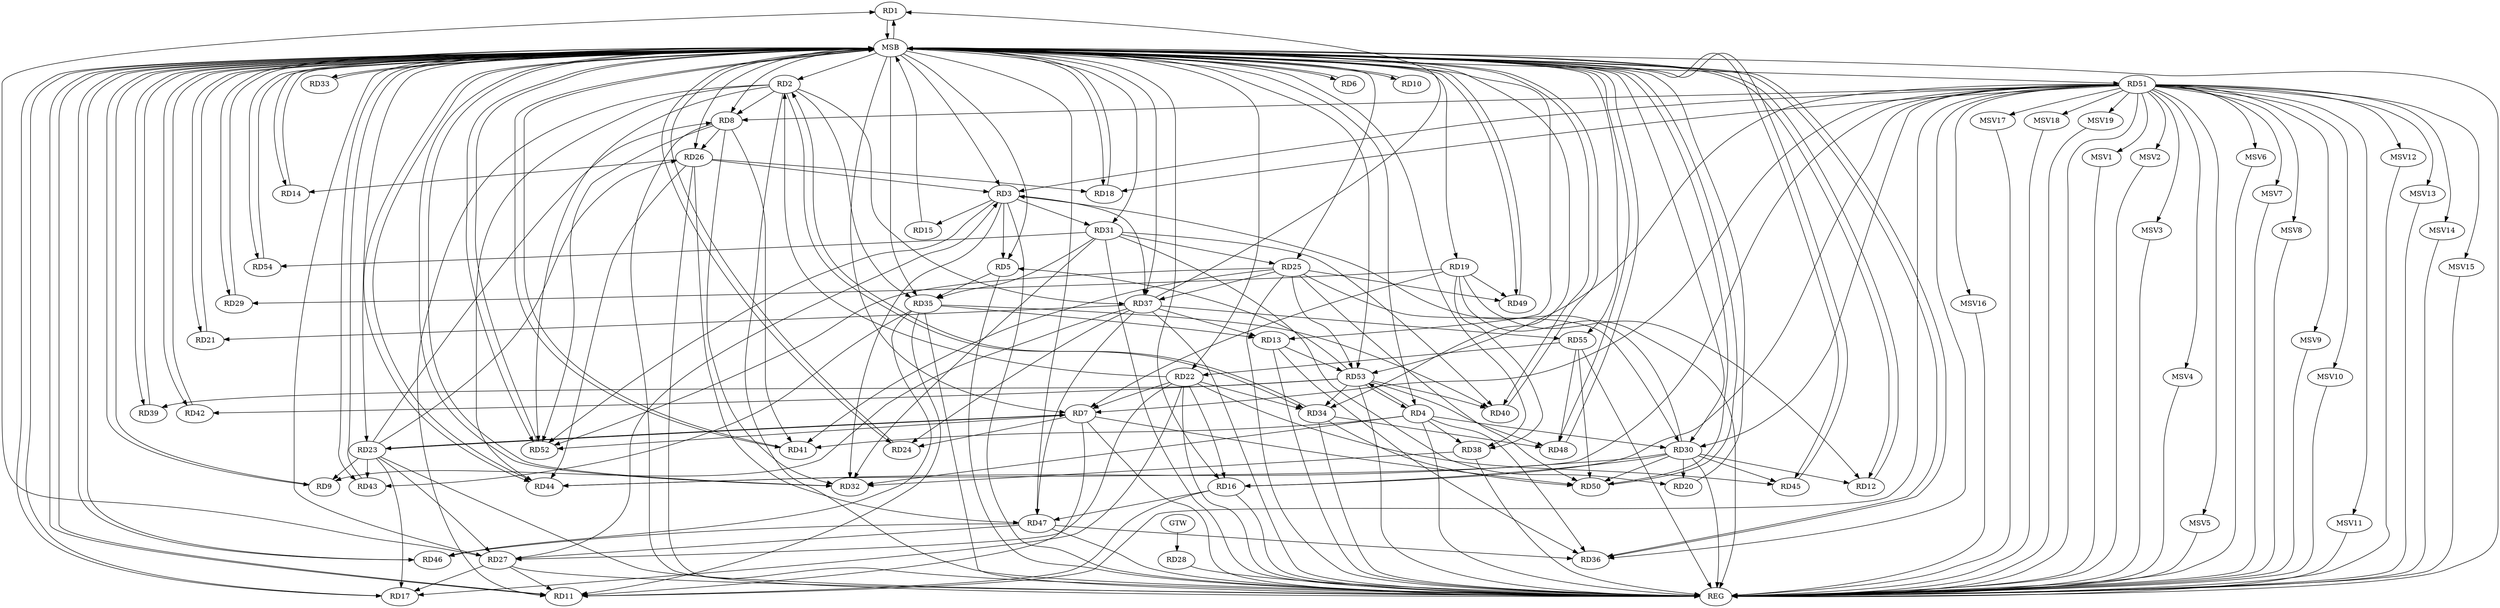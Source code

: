 strict digraph G {
  RD1 [ label="RD1" ];
  RD2 [ label="RD2" ];
  RD3 [ label="RD3" ];
  RD4 [ label="RD4" ];
  RD5 [ label="RD5" ];
  RD6 [ label="RD6" ];
  RD7 [ label="RD7" ];
  RD8 [ label="RD8" ];
  RD9 [ label="RD9" ];
  RD10 [ label="RD10" ];
  RD11 [ label="RD11" ];
  RD12 [ label="RD12" ];
  RD13 [ label="RD13" ];
  RD14 [ label="RD14" ];
  RD15 [ label="RD15" ];
  RD16 [ label="RD16" ];
  RD17 [ label="RD17" ];
  RD18 [ label="RD18" ];
  RD19 [ label="RD19" ];
  RD20 [ label="RD20" ];
  RD21 [ label="RD21" ];
  RD22 [ label="RD22" ];
  RD23 [ label="RD23" ];
  RD24 [ label="RD24" ];
  RD25 [ label="RD25" ];
  RD26 [ label="RD26" ];
  RD27 [ label="RD27" ];
  RD28 [ label="RD28" ];
  RD29 [ label="RD29" ];
  RD30 [ label="RD30" ];
  RD31 [ label="RD31" ];
  RD32 [ label="RD32" ];
  RD33 [ label="RD33" ];
  RD34 [ label="RD34" ];
  RD35 [ label="RD35" ];
  RD36 [ label="RD36" ];
  RD37 [ label="RD37" ];
  RD38 [ label="RD38" ];
  RD39 [ label="RD39" ];
  RD40 [ label="RD40" ];
  RD41 [ label="RD41" ];
  RD42 [ label="RD42" ];
  RD43 [ label="RD43" ];
  RD44 [ label="RD44" ];
  RD45 [ label="RD45" ];
  RD46 [ label="RD46" ];
  RD47 [ label="RD47" ];
  RD48 [ label="RD48" ];
  RD49 [ label="RD49" ];
  RD50 [ label="RD50" ];
  RD51 [ label="RD51" ];
  RD52 [ label="RD52" ];
  RD53 [ label="RD53" ];
  RD54 [ label="RD54" ];
  RD55 [ label="RD55" ];
  GTW [ label="GTW" ];
  REG [ label="REG" ];
  MSB [ label="MSB" ];
  MSV1 [ label="MSV1" ];
  MSV2 [ label="MSV2" ];
  MSV3 [ label="MSV3" ];
  MSV4 [ label="MSV4" ];
  MSV5 [ label="MSV5" ];
  MSV6 [ label="MSV6" ];
  MSV7 [ label="MSV7" ];
  MSV8 [ label="MSV8" ];
  MSV9 [ label="MSV9" ];
  MSV10 [ label="MSV10" ];
  MSV11 [ label="MSV11" ];
  MSV12 [ label="MSV12" ];
  MSV13 [ label="MSV13" ];
  MSV14 [ label="MSV14" ];
  MSV15 [ label="MSV15" ];
  MSV16 [ label="MSV16" ];
  MSV17 [ label="MSV17" ];
  MSV18 [ label="MSV18" ];
  MSV19 [ label="MSV19" ];
  RD27 -> RD1;
  RD37 -> RD1;
  RD2 -> RD8;
  RD2 -> RD11;
  RD22 -> RD2;
  RD2 -> RD34;
  RD34 -> RD2;
  RD2 -> RD35;
  RD2 -> RD37;
  RD2 -> RD44;
  RD2 -> RD52;
  RD3 -> RD5;
  RD3 -> RD15;
  RD26 -> RD3;
  RD27 -> RD3;
  RD30 -> RD3;
  RD3 -> RD31;
  RD3 -> RD32;
  RD3 -> RD37;
  RD51 -> RD3;
  RD3 -> RD52;
  RD4 -> RD30;
  RD4 -> RD32;
  RD4 -> RD36;
  RD4 -> RD38;
  RD4 -> RD41;
  RD4 -> RD53;
  RD53 -> RD4;
  RD5 -> RD35;
  RD53 -> RD5;
  RD7 -> RD11;
  RD19 -> RD7;
  RD22 -> RD7;
  RD7 -> RD23;
  RD23 -> RD7;
  RD7 -> RD24;
  RD7 -> RD50;
  RD51 -> RD7;
  RD7 -> RD52;
  RD23 -> RD8;
  RD8 -> RD26;
  RD8 -> RD32;
  RD8 -> RD41;
  RD51 -> RD8;
  RD8 -> RD52;
  RD23 -> RD9;
  RD37 -> RD9;
  RD16 -> RD11;
  RD27 -> RD11;
  RD35 -> RD11;
  RD51 -> RD11;
  RD19 -> RD12;
  RD30 -> RD12;
  RD35 -> RD13;
  RD13 -> RD36;
  RD37 -> RD13;
  RD13 -> RD53;
  RD26 -> RD14;
  RD22 -> RD16;
  RD30 -> RD16;
  RD16 -> RD47;
  RD51 -> RD16;
  RD22 -> RD17;
  RD23 -> RD17;
  RD27 -> RD17;
  RD26 -> RD18;
  RD51 -> RD18;
  RD19 -> RD29;
  RD19 -> RD38;
  RD19 -> RD49;
  RD30 -> RD20;
  RD31 -> RD20;
  RD37 -> RD21;
  RD22 -> RD27;
  RD22 -> RD34;
  RD22 -> RD45;
  RD55 -> RD22;
  RD23 -> RD26;
  RD23 -> RD27;
  RD23 -> RD43;
  RD37 -> RD24;
  RD25 -> RD30;
  RD31 -> RD25;
  RD25 -> RD37;
  RD25 -> RD41;
  RD25 -> RD49;
  RD25 -> RD50;
  RD25 -> RD52;
  RD25 -> RD53;
  RD26 -> RD44;
  RD26 -> RD47;
  RD47 -> RD27;
  RD30 -> RD44;
  RD30 -> RD45;
  RD30 -> RD50;
  RD51 -> RD30;
  RD31 -> RD32;
  RD31 -> RD35;
  RD31 -> RD40;
  RD31 -> RD54;
  RD38 -> RD32;
  RD34 -> RD48;
  RD34 -> RD50;
  RD53 -> RD34;
  RD35 -> RD40;
  RD35 -> RD43;
  RD35 -> RD46;
  RD47 -> RD36;
  RD51 -> RD36;
  RD37 -> RD47;
  RD37 -> RD55;
  RD53 -> RD39;
  RD53 -> RD40;
  RD53 -> RD42;
  RD51 -> RD44;
  RD47 -> RD46;
  RD53 -> RD48;
  RD55 -> RD48;
  RD55 -> RD50;
  RD51 -> RD53;
  GTW -> RD28;
  RD2 -> REG;
  RD3 -> REG;
  RD4 -> REG;
  RD5 -> REG;
  RD7 -> REG;
  RD8 -> REG;
  RD13 -> REG;
  RD16 -> REG;
  RD19 -> REG;
  RD22 -> REG;
  RD23 -> REG;
  RD25 -> REG;
  RD26 -> REG;
  RD27 -> REG;
  RD28 -> REG;
  RD30 -> REG;
  RD31 -> REG;
  RD34 -> REG;
  RD35 -> REG;
  RD37 -> REG;
  RD38 -> REG;
  RD47 -> REG;
  RD51 -> REG;
  RD53 -> REG;
  RD55 -> REG;
  RD1 -> MSB;
  MSB -> RD9;
  MSB -> RD19;
  MSB -> RD46;
  MSB -> RD53;
  MSB -> REG;
  RD6 -> MSB;
  MSB -> RD3;
  MSB -> RD16;
  MSB -> RD40;
  MSB -> RD50;
  RD9 -> MSB;
  MSB -> RD1;
  MSB -> RD23;
  MSB -> RD27;
  MSB -> RD29;
  MSB -> RD37;
  MSB -> RD41;
  MSB -> RD43;
  MSB -> RD44;
  MSB -> RD54;
  RD10 -> MSB;
  MSB -> RD18;
  MSB -> RD33;
  MSB -> RD42;
  MSB -> RD51;
  RD11 -> MSB;
  MSB -> RD10;
  MSB -> RD22;
  MSB -> RD49;
  RD12 -> MSB;
  MSB -> RD26;
  MSB -> RD55;
  RD14 -> MSB;
  MSB -> RD5;
  MSB -> RD12;
  MSB -> RD17;
  MSB -> RD31;
  MSB -> RD48;
  RD15 -> MSB;
  MSB -> RD35;
  RD17 -> MSB;
  MSB -> RD25;
  RD18 -> MSB;
  MSB -> RD34;
  RD20 -> MSB;
  RD21 -> MSB;
  MSB -> RD8;
  RD24 -> MSB;
  MSB -> RD14;
  MSB -> RD38;
  MSB -> RD45;
  RD29 -> MSB;
  MSB -> RD13;
  MSB -> RD36;
  RD32 -> MSB;
  RD33 -> MSB;
  MSB -> RD21;
  MSB -> RD32;
  MSB -> RD39;
  RD36 -> MSB;
  MSB -> RD6;
  MSB -> RD24;
  RD39 -> MSB;
  RD40 -> MSB;
  RD41 -> MSB;
  MSB -> RD2;
  RD42 -> MSB;
  RD43 -> MSB;
  MSB -> RD4;
  MSB -> RD11;
  RD44 -> MSB;
  RD45 -> MSB;
  MSB -> RD7;
  MSB -> RD52;
  RD46 -> MSB;
  RD48 -> MSB;
  RD49 -> MSB;
  MSB -> RD47;
  RD50 -> MSB;
  RD52 -> MSB;
  RD54 -> MSB;
  MSB -> RD30;
  RD51 -> MSV1;
  RD51 -> MSV2;
  MSV1 -> REG;
  MSV2 -> REG;
  RD51 -> MSV3;
  RD51 -> MSV4;
  RD51 -> MSV5;
  RD51 -> MSV6;
  RD51 -> MSV7;
  MSV3 -> REG;
  MSV4 -> REG;
  MSV5 -> REG;
  MSV6 -> REG;
  MSV7 -> REG;
  RD51 -> MSV8;
  RD51 -> MSV9;
  RD51 -> MSV10;
  MSV8 -> REG;
  MSV9 -> REG;
  MSV10 -> REG;
  RD51 -> MSV11;
  RD51 -> MSV12;
  MSV11 -> REG;
  MSV12 -> REG;
  RD51 -> MSV13;
  RD51 -> MSV14;
  RD51 -> MSV15;
  MSV13 -> REG;
  MSV14 -> REG;
  MSV15 -> REG;
  RD51 -> MSV16;
  RD51 -> MSV17;
  MSV16 -> REG;
  MSV17 -> REG;
  RD51 -> MSV18;
  RD51 -> MSV19;
  MSV18 -> REG;
  MSV19 -> REG;
}
